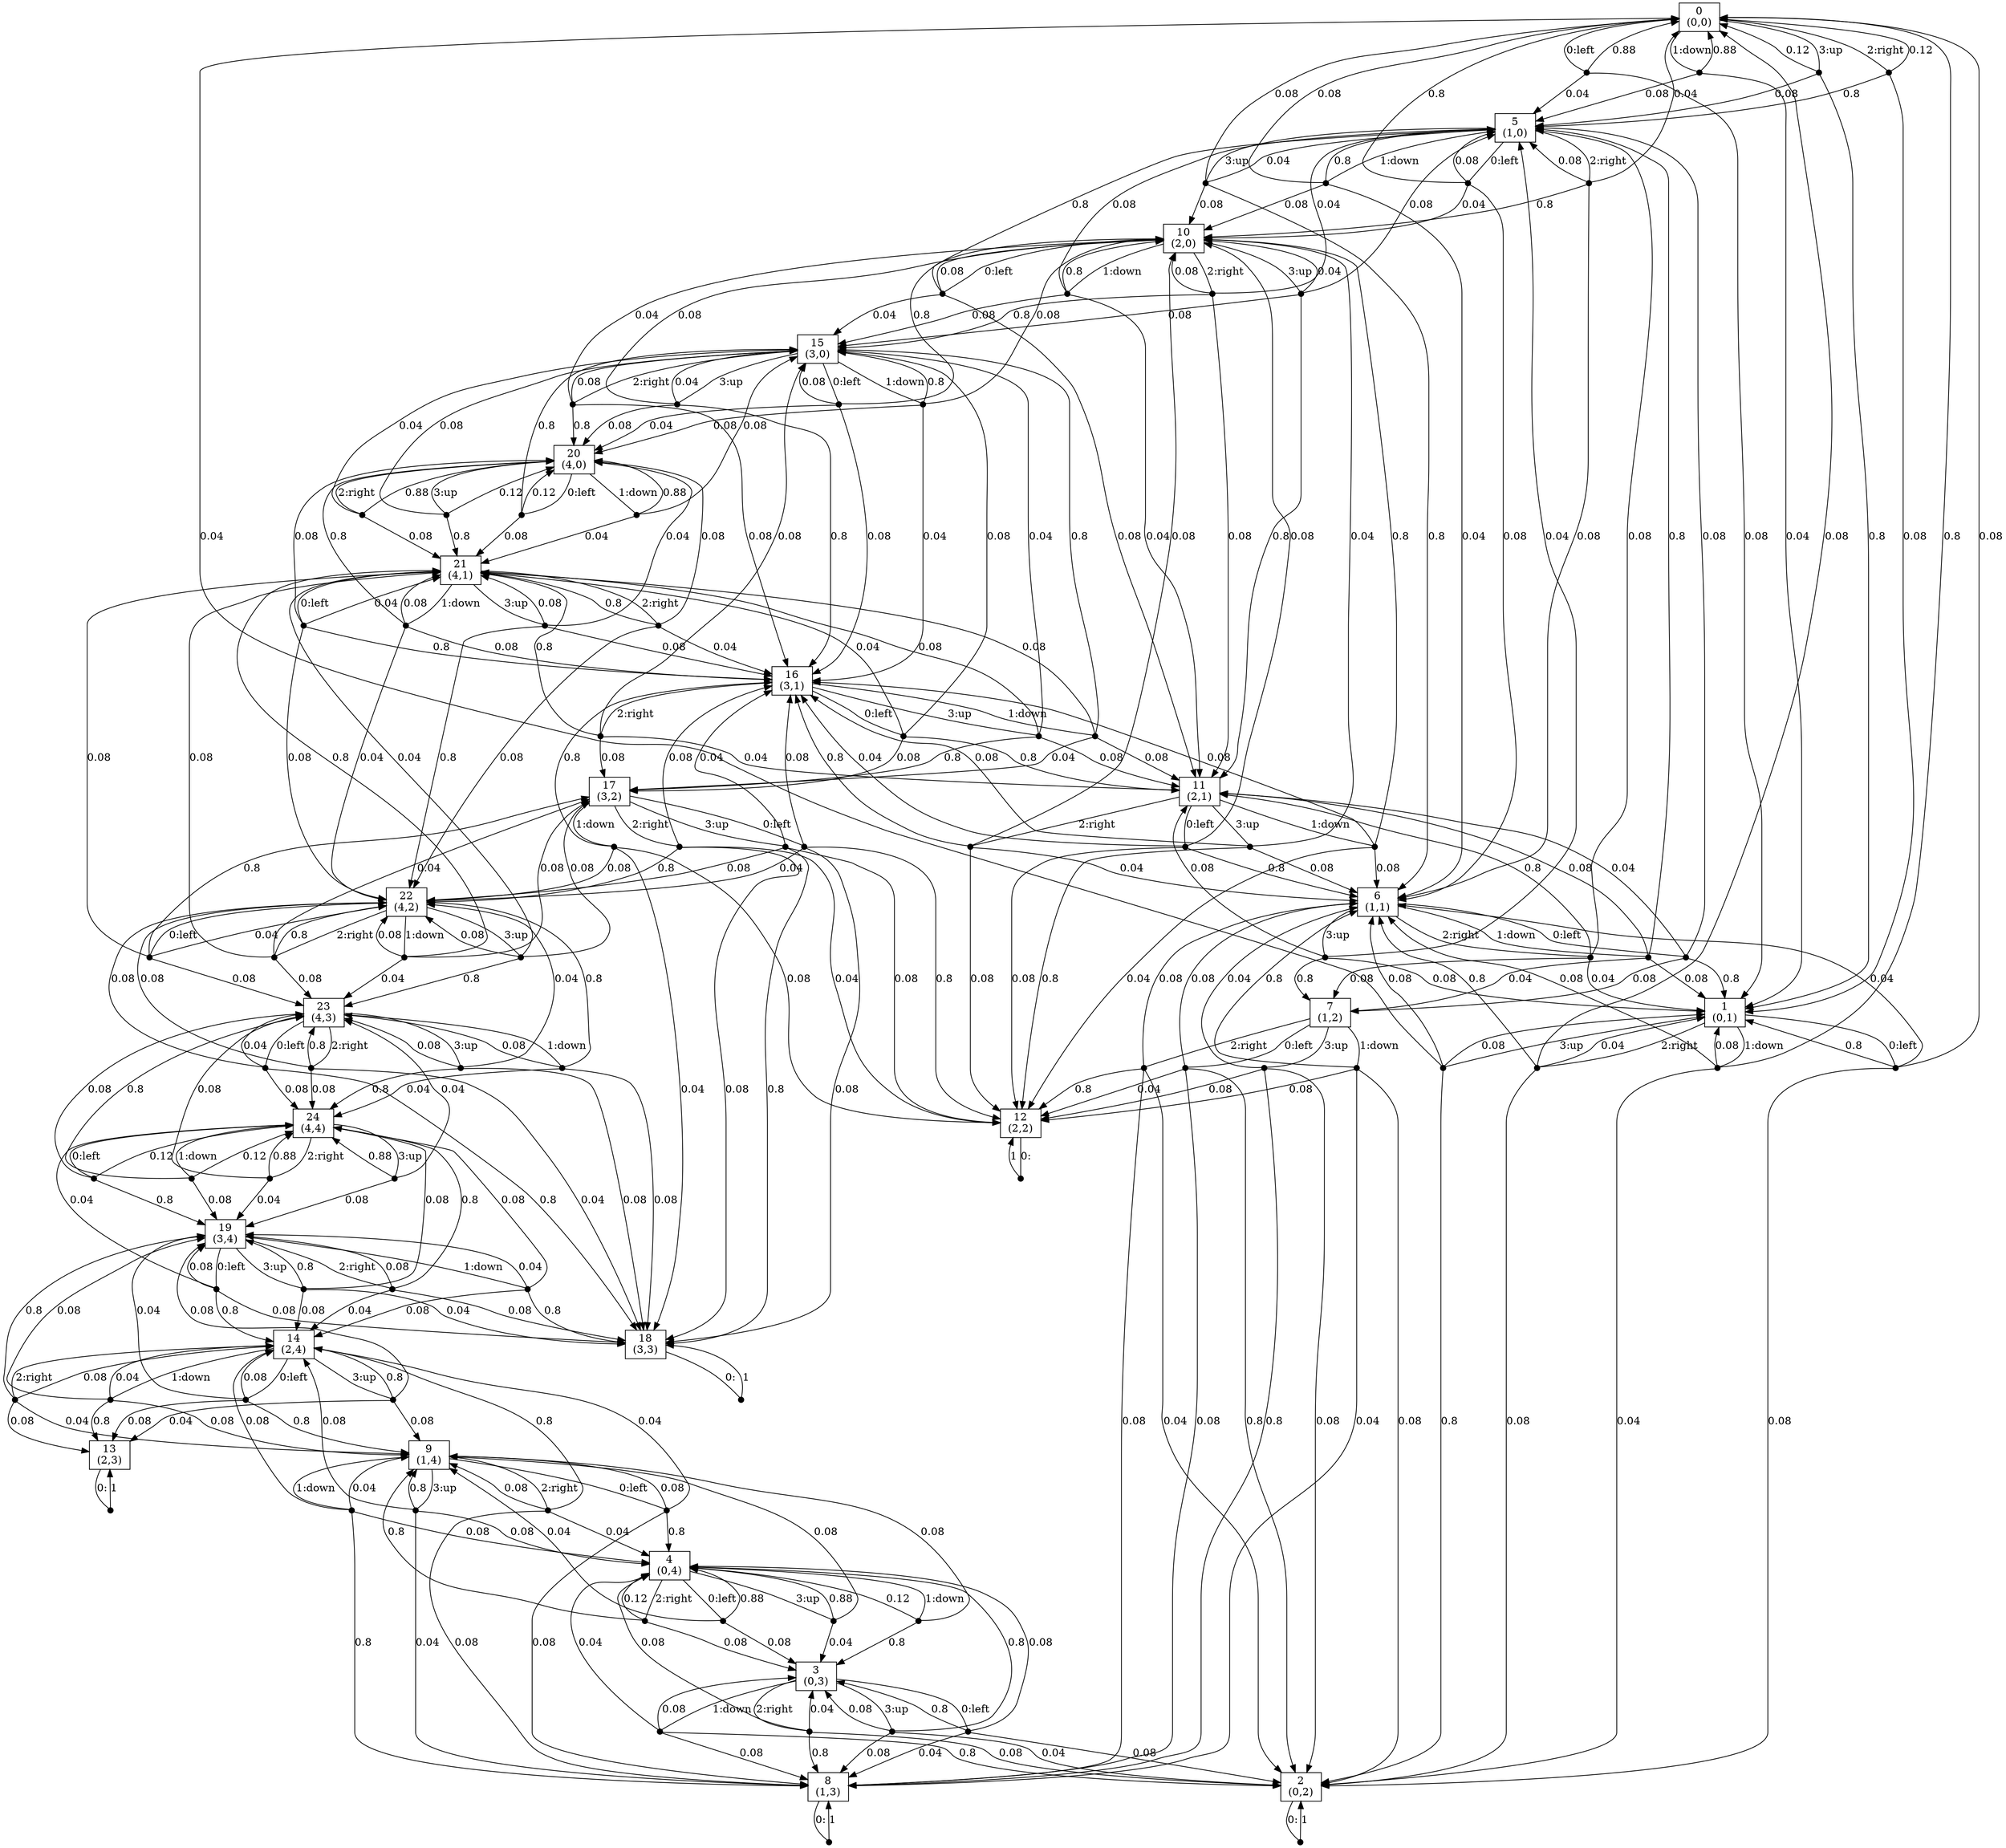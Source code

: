 digraph S {
node [shape=box];
0 -> n0_0 [ arrowhead=none,label="0:left" ];
n0_0 [ shape=point,width=0.1,height=0.1,label="" ];
n0_0 -> 0 [ label="0.88" ];
n0_0 -> 1 [ label="0.08" ];
n0_0 -> 5 [ label="0.04" ];
0 -> n0_1 [ arrowhead=none,label="1:down" ];
n0_1 [ shape=point,width=0.1,height=0.1,label="" ];
n0_1 -> 0 [ label="0.88" ];
n0_1 -> 1 [ label="0.04" ];
n0_1 -> 5 [ label="0.08" ];
0 -> n0_2 [ arrowhead=none,label="2:right" ];
n0_2 [ shape=point,width=0.1,height=0.1,label="" ];
n0_2 -> 0 [ label="0.12" ];
n0_2 -> 1 [ label="0.08" ];
n0_2 -> 5 [ label="0.8" ];
0 -> n0_3 [ arrowhead=none,label="3:up" ];
n0_3 [ shape=point,width=0.1,height=0.1,label="" ];
n0_3 -> 0 [ label="0.12" ];
n0_3 -> 1 [ label="0.8" ];
n0_3 -> 5 [ label="0.08" ];
1 -> n1_0 [ arrowhead=none,label="0:left" ];
n1_0 [ shape=point,width=0.1,height=0.1,label="" ];
n1_0 -> 0 [ label="0.08" ];
n1_0 -> 1 [ label="0.8" ];
n1_0 -> 2 [ label="0.08" ];
n1_0 -> 6 [ label="0.04" ];
1 -> n1_1 [ arrowhead=none,label="1:down" ];
n1_1 [ shape=point,width=0.1,height=0.1,label="" ];
n1_1 -> 0 [ label="0.8" ];
n1_1 -> 1 [ label="0.08" ];
n1_1 -> 2 [ label="0.04" ];
n1_1 -> 6 [ label="0.08" ];
1 -> n1_2 [ arrowhead=none,label="2:right" ];
n1_2 [ shape=point,width=0.1,height=0.1,label="" ];
n1_2 -> 0 [ label="0.08" ];
n1_2 -> 1 [ label="0.04" ];
n1_2 -> 2 [ label="0.08" ];
n1_2 -> 6 [ label="0.8" ];
1 -> n1_3 [ arrowhead=none,label="3:up" ];
n1_3 [ shape=point,width=0.1,height=0.1,label="" ];
n1_3 -> 0 [ label="0.04" ];
n1_3 -> 1 [ label="0.08" ];
n1_3 -> 2 [ label="0.8" ];
n1_3 -> 6 [ label="0.08" ];
2 -> n2_0 [ arrowhead=none,label="0:" ];
n2_0 [ shape=point,width=0.1,height=0.1,label="" ];
n2_0 -> 2 [ label="1" ];
3 -> n3_0 [ arrowhead=none,label="0:left" ];
n3_0 [ shape=point,width=0.1,height=0.1,label="" ];
n3_0 -> 2 [ label="0.08" ];
n3_0 -> 3 [ label="0.8" ];
n3_0 -> 4 [ label="0.08" ];
n3_0 -> 8 [ label="0.04" ];
3 -> n3_1 [ arrowhead=none,label="1:down" ];
n3_1 [ shape=point,width=0.1,height=0.1,label="" ];
n3_1 -> 2 [ label="0.8" ];
n3_1 -> 3 [ label="0.08" ];
n3_1 -> 4 [ label="0.04" ];
n3_1 -> 8 [ label="0.08" ];
3 -> n3_2 [ arrowhead=none,label="2:right" ];
n3_2 [ shape=point,width=0.1,height=0.1,label="" ];
n3_2 -> 2 [ label="0.08" ];
n3_2 -> 3 [ label="0.04" ];
n3_2 -> 4 [ label="0.08" ];
n3_2 -> 8 [ label="0.8" ];
3 -> n3_3 [ arrowhead=none,label="3:up" ];
n3_3 [ shape=point,width=0.1,height=0.1,label="" ];
n3_3 -> 2 [ label="0.04" ];
n3_3 -> 3 [ label="0.08" ];
n3_3 -> 4 [ label="0.8" ];
n3_3 -> 8 [ label="0.08" ];
4 -> n4_0 [ arrowhead=none,label="0:left" ];
n4_0 [ shape=point,width=0.1,height=0.1,label="" ];
n4_0 -> 3 [ label="0.08" ];
n4_0 -> 4 [ label="0.88" ];
n4_0 -> 9 [ label="0.04" ];
4 -> n4_1 [ arrowhead=none,label="1:down" ];
n4_1 [ shape=point,width=0.1,height=0.1,label="" ];
n4_1 -> 3 [ label="0.8" ];
n4_1 -> 4 [ label="0.12" ];
n4_1 -> 9 [ label="0.08" ];
4 -> n4_2 [ arrowhead=none,label="2:right" ];
n4_2 [ shape=point,width=0.1,height=0.1,label="" ];
n4_2 -> 3 [ label="0.08" ];
n4_2 -> 4 [ label="0.12" ];
n4_2 -> 9 [ label="0.8" ];
4 -> n4_3 [ arrowhead=none,label="3:up" ];
n4_3 [ shape=point,width=0.1,height=0.1,label="" ];
n4_3 -> 3 [ label="0.04" ];
n4_3 -> 4 [ label="0.88" ];
n4_3 -> 9 [ label="0.08" ];
5 -> n5_0 [ arrowhead=none,label="0:left" ];
n5_0 [ shape=point,width=0.1,height=0.1,label="" ];
n5_0 -> 0 [ label="0.8" ];
n5_0 -> 5 [ label="0.08" ];
n5_0 -> 6 [ label="0.08" ];
n5_0 -> 10 [ label="0.04" ];
5 -> n5_1 [ arrowhead=none,label="1:down" ];
n5_1 [ shape=point,width=0.1,height=0.1,label="" ];
n5_1 -> 0 [ label="0.08" ];
n5_1 -> 5 [ label="0.8" ];
n5_1 -> 6 [ label="0.04" ];
n5_1 -> 10 [ label="0.08" ];
5 -> n5_2 [ arrowhead=none,label="2:right" ];
n5_2 [ shape=point,width=0.1,height=0.1,label="" ];
n5_2 -> 0 [ label="0.04" ];
n5_2 -> 5 [ label="0.08" ];
n5_2 -> 6 [ label="0.08" ];
n5_2 -> 10 [ label="0.8" ];
5 -> n5_3 [ arrowhead=none,label="3:up" ];
n5_3 [ shape=point,width=0.1,height=0.1,label="" ];
n5_3 -> 0 [ label="0.08" ];
n5_3 -> 5 [ label="0.04" ];
n5_3 -> 6 [ label="0.8" ];
n5_3 -> 10 [ label="0.08" ];
6 -> n6_0 [ arrowhead=none,label="0:left" ];
n6_0 [ shape=point,width=0.1,height=0.1,label="" ];
n6_0 -> 1 [ label="0.8" ];
n6_0 -> 5 [ label="0.08" ];
n6_0 -> 7 [ label="0.08" ];
n6_0 -> 11 [ label="0.04" ];
6 -> n6_1 [ arrowhead=none,label="1:down" ];
n6_1 [ shape=point,width=0.1,height=0.1,label="" ];
n6_1 -> 1 [ label="0.08" ];
n6_1 -> 5 [ label="0.8" ];
n6_1 -> 7 [ label="0.04" ];
n6_1 -> 11 [ label="0.08" ];
6 -> n6_2 [ arrowhead=none,label="2:right" ];
n6_2 [ shape=point,width=0.1,height=0.1,label="" ];
n6_2 -> 1 [ label="0.04" ];
n6_2 -> 5 [ label="0.08" ];
n6_2 -> 7 [ label="0.08" ];
n6_2 -> 11 [ label="0.8" ];
6 -> n6_3 [ arrowhead=none,label="3:up" ];
n6_3 [ shape=point,width=0.1,height=0.1,label="" ];
n6_3 -> 1 [ label="0.08" ];
n6_3 -> 5 [ label="0.04" ];
n6_3 -> 7 [ label="0.8" ];
n6_3 -> 11 [ label="0.08" ];
7 -> n7_0 [ arrowhead=none,label="0:left" ];
n7_0 [ shape=point,width=0.1,height=0.1,label="" ];
n7_0 -> 2 [ label="0.8" ];
n7_0 -> 6 [ label="0.08" ];
n7_0 -> 8 [ label="0.08" ];
n7_0 -> 12 [ label="0.04" ];
7 -> n7_1 [ arrowhead=none,label="1:down" ];
n7_1 [ shape=point,width=0.1,height=0.1,label="" ];
n7_1 -> 2 [ label="0.08" ];
n7_1 -> 6 [ label="0.8" ];
n7_1 -> 8 [ label="0.04" ];
n7_1 -> 12 [ label="0.08" ];
7 -> n7_2 [ arrowhead=none,label="2:right" ];
n7_2 [ shape=point,width=0.1,height=0.1,label="" ];
n7_2 -> 2 [ label="0.04" ];
n7_2 -> 6 [ label="0.08" ];
n7_2 -> 8 [ label="0.08" ];
n7_2 -> 12 [ label="0.8" ];
7 -> n7_3 [ arrowhead=none,label="3:up" ];
n7_3 [ shape=point,width=0.1,height=0.1,label="" ];
n7_3 -> 2 [ label="0.08" ];
n7_3 -> 6 [ label="0.04" ];
n7_3 -> 8 [ label="0.8" ];
n7_3 -> 12 [ label="0.08" ];
8 -> n8_0 [ arrowhead=none,label="0:" ];
n8_0 [ shape=point,width=0.1,height=0.1,label="" ];
n8_0 -> 8 [ label="1" ];
9 -> n9_0 [ arrowhead=none,label="0:left" ];
n9_0 [ shape=point,width=0.1,height=0.1,label="" ];
n9_0 -> 4 [ label="0.8" ];
n9_0 -> 8 [ label="0.08" ];
n9_0 -> 9 [ label="0.08" ];
n9_0 -> 14 [ label="0.04" ];
9 -> n9_1 [ arrowhead=none,label="1:down" ];
n9_1 [ shape=point,width=0.1,height=0.1,label="" ];
n9_1 -> 4 [ label="0.08" ];
n9_1 -> 8 [ label="0.8" ];
n9_1 -> 9 [ label="0.04" ];
n9_1 -> 14 [ label="0.08" ];
9 -> n9_2 [ arrowhead=none,label="2:right" ];
n9_2 [ shape=point,width=0.1,height=0.1,label="" ];
n9_2 -> 4 [ label="0.04" ];
n9_2 -> 8 [ label="0.08" ];
n9_2 -> 9 [ label="0.08" ];
n9_2 -> 14 [ label="0.8" ];
9 -> n9_3 [ arrowhead=none,label="3:up" ];
n9_3 [ shape=point,width=0.1,height=0.1,label="" ];
n9_3 -> 4 [ label="0.08" ];
n9_3 -> 8 [ label="0.04" ];
n9_3 -> 9 [ label="0.8" ];
n9_3 -> 14 [ label="0.08" ];
10 -> n10_0 [ arrowhead=none,label="0:left" ];
n10_0 [ shape=point,width=0.1,height=0.1,label="" ];
n10_0 -> 5 [ label="0.8" ];
n10_0 -> 10 [ label="0.08" ];
n10_0 -> 11 [ label="0.08" ];
n10_0 -> 15 [ label="0.04" ];
10 -> n10_1 [ arrowhead=none,label="1:down" ];
n10_1 [ shape=point,width=0.1,height=0.1,label="" ];
n10_1 -> 5 [ label="0.08" ];
n10_1 -> 10 [ label="0.8" ];
n10_1 -> 11 [ label="0.04" ];
n10_1 -> 15 [ label="0.08" ];
10 -> n10_2 [ arrowhead=none,label="2:right" ];
n10_2 [ shape=point,width=0.1,height=0.1,label="" ];
n10_2 -> 5 [ label="0.04" ];
n10_2 -> 10 [ label="0.08" ];
n10_2 -> 11 [ label="0.08" ];
n10_2 -> 15 [ label="0.8" ];
10 -> n10_3 [ arrowhead=none,label="3:up" ];
n10_3 [ shape=point,width=0.1,height=0.1,label="" ];
n10_3 -> 5 [ label="0.08" ];
n10_3 -> 10 [ label="0.04" ];
n10_3 -> 11 [ label="0.8" ];
n10_3 -> 15 [ label="0.08" ];
11 -> n11_0 [ arrowhead=none,label="0:left" ];
n11_0 [ shape=point,width=0.1,height=0.1,label="" ];
n11_0 -> 6 [ label="0.8" ];
n11_0 -> 10 [ label="0.08" ];
n11_0 -> 12 [ label="0.08" ];
n11_0 -> 16 [ label="0.04" ];
11 -> n11_1 [ arrowhead=none,label="1:down" ];
n11_1 [ shape=point,width=0.1,height=0.1,label="" ];
n11_1 -> 6 [ label="0.08" ];
n11_1 -> 10 [ label="0.8" ];
n11_1 -> 12 [ label="0.04" ];
n11_1 -> 16 [ label="0.08" ];
11 -> n11_2 [ arrowhead=none,label="2:right" ];
n11_2 [ shape=point,width=0.1,height=0.1,label="" ];
n11_2 -> 6 [ label="0.04" ];
n11_2 -> 10 [ label="0.08" ];
n11_2 -> 12 [ label="0.08" ];
n11_2 -> 16 [ label="0.8" ];
11 -> n11_3 [ arrowhead=none,label="3:up" ];
n11_3 [ shape=point,width=0.1,height=0.1,label="" ];
n11_3 -> 6 [ label="0.08" ];
n11_3 -> 10 [ label="0.04" ];
n11_3 -> 12 [ label="0.8" ];
n11_3 -> 16 [ label="0.08" ];
12 -> n12_0 [ arrowhead=none,label="0:" ];
n12_0 [ shape=point,width=0.1,height=0.1,label="" ];
n12_0 -> 12 [ label="1" ];
13 -> n13_0 [ arrowhead=none,label="0:" ];
n13_0 [ shape=point,width=0.1,height=0.1,label="" ];
n13_0 -> 13 [ label="1" ];
14 -> n14_0 [ arrowhead=none,label="0:left" ];
n14_0 [ shape=point,width=0.1,height=0.1,label="" ];
n14_0 -> 9 [ label="0.8" ];
n14_0 -> 13 [ label="0.08" ];
n14_0 -> 14 [ label="0.08" ];
n14_0 -> 19 [ label="0.04" ];
14 -> n14_1 [ arrowhead=none,label="1:down" ];
n14_1 [ shape=point,width=0.1,height=0.1,label="" ];
n14_1 -> 9 [ label="0.08" ];
n14_1 -> 13 [ label="0.8" ];
n14_1 -> 14 [ label="0.04" ];
n14_1 -> 19 [ label="0.08" ];
14 -> n14_2 [ arrowhead=none,label="2:right" ];
n14_2 [ shape=point,width=0.1,height=0.1,label="" ];
n14_2 -> 9 [ label="0.04" ];
n14_2 -> 13 [ label="0.08" ];
n14_2 -> 14 [ label="0.08" ];
n14_2 -> 19 [ label="0.8" ];
14 -> n14_3 [ arrowhead=none,label="3:up" ];
n14_3 [ shape=point,width=0.1,height=0.1,label="" ];
n14_3 -> 9 [ label="0.08" ];
n14_3 -> 13 [ label="0.04" ];
n14_3 -> 14 [ label="0.8" ];
n14_3 -> 19 [ label="0.08" ];
15 -> n15_0 [ arrowhead=none,label="0:left" ];
n15_0 [ shape=point,width=0.1,height=0.1,label="" ];
n15_0 -> 10 [ label="0.8" ];
n15_0 -> 15 [ label="0.08" ];
n15_0 -> 16 [ label="0.08" ];
n15_0 -> 20 [ label="0.04" ];
15 -> n15_1 [ arrowhead=none,label="1:down" ];
n15_1 [ shape=point,width=0.1,height=0.1,label="" ];
n15_1 -> 10 [ label="0.08" ];
n15_1 -> 15 [ label="0.8" ];
n15_1 -> 16 [ label="0.04" ];
n15_1 -> 20 [ label="0.08" ];
15 -> n15_2 [ arrowhead=none,label="2:right" ];
n15_2 [ shape=point,width=0.1,height=0.1,label="" ];
n15_2 -> 10 [ label="0.04" ];
n15_2 -> 15 [ label="0.08" ];
n15_2 -> 16 [ label="0.08" ];
n15_2 -> 20 [ label="0.8" ];
15 -> n15_3 [ arrowhead=none,label="3:up" ];
n15_3 [ shape=point,width=0.1,height=0.1,label="" ];
n15_3 -> 10 [ label="0.08" ];
n15_3 -> 15 [ label="0.04" ];
n15_3 -> 16 [ label="0.8" ];
n15_3 -> 20 [ label="0.08" ];
16 -> n16_0 [ arrowhead=none,label="0:left" ];
n16_0 [ shape=point,width=0.1,height=0.1,label="" ];
n16_0 -> 11 [ label="0.8" ];
n16_0 -> 15 [ label="0.08" ];
n16_0 -> 17 [ label="0.08" ];
n16_0 -> 21 [ label="0.04" ];
16 -> n16_1 [ arrowhead=none,label="1:down" ];
n16_1 [ shape=point,width=0.1,height=0.1,label="" ];
n16_1 -> 11 [ label="0.08" ];
n16_1 -> 15 [ label="0.8" ];
n16_1 -> 17 [ label="0.04" ];
n16_1 -> 21 [ label="0.08" ];
16 -> n16_2 [ arrowhead=none,label="2:right" ];
n16_2 [ shape=point,width=0.1,height=0.1,label="" ];
n16_2 -> 11 [ label="0.04" ];
n16_2 -> 15 [ label="0.08" ];
n16_2 -> 17 [ label="0.08" ];
n16_2 -> 21 [ label="0.8" ];
16 -> n16_3 [ arrowhead=none,label="3:up" ];
n16_3 [ shape=point,width=0.1,height=0.1,label="" ];
n16_3 -> 11 [ label="0.08" ];
n16_3 -> 15 [ label="0.04" ];
n16_3 -> 17 [ label="0.8" ];
n16_3 -> 21 [ label="0.08" ];
17 -> n17_0 [ arrowhead=none,label="0:left" ];
n17_0 [ shape=point,width=0.1,height=0.1,label="" ];
n17_0 -> 12 [ label="0.8" ];
n17_0 -> 16 [ label="0.08" ];
n17_0 -> 18 [ label="0.08" ];
n17_0 -> 22 [ label="0.04" ];
17 -> n17_1 [ arrowhead=none,label="1:down" ];
n17_1 [ shape=point,width=0.1,height=0.1,label="" ];
n17_1 -> 12 [ label="0.08" ];
n17_1 -> 16 [ label="0.8" ];
n17_1 -> 18 [ label="0.04" ];
n17_1 -> 22 [ label="0.08" ];
17 -> n17_2 [ arrowhead=none,label="2:right" ];
n17_2 [ shape=point,width=0.1,height=0.1,label="" ];
n17_2 -> 12 [ label="0.04" ];
n17_2 -> 16 [ label="0.08" ];
n17_2 -> 18 [ label="0.08" ];
n17_2 -> 22 [ label="0.8" ];
17 -> n17_3 [ arrowhead=none,label="3:up" ];
n17_3 [ shape=point,width=0.1,height=0.1,label="" ];
n17_3 -> 12 [ label="0.08" ];
n17_3 -> 16 [ label="0.04" ];
n17_3 -> 18 [ label="0.8" ];
n17_3 -> 22 [ label="0.08" ];
18 -> n18_0 [ arrowhead=none,label="0:" ];
n18_0 [ shape=point,width=0.1,height=0.1,label="" ];
n18_0 -> 18 [ label="1" ];
19 -> n19_0 [ arrowhead=none,label="0:left" ];
n19_0 [ shape=point,width=0.1,height=0.1,label="" ];
n19_0 -> 14 [ label="0.8" ];
n19_0 -> 18 [ label="0.08" ];
n19_0 -> 19 [ label="0.08" ];
n19_0 -> 24 [ label="0.04" ];
19 -> n19_1 [ arrowhead=none,label="1:down" ];
n19_1 [ shape=point,width=0.1,height=0.1,label="" ];
n19_1 -> 14 [ label="0.08" ];
n19_1 -> 18 [ label="0.8" ];
n19_1 -> 19 [ label="0.04" ];
n19_1 -> 24 [ label="0.08" ];
19 -> n19_2 [ arrowhead=none,label="2:right" ];
n19_2 [ shape=point,width=0.1,height=0.1,label="" ];
n19_2 -> 14 [ label="0.04" ];
n19_2 -> 18 [ label="0.08" ];
n19_2 -> 19 [ label="0.08" ];
n19_2 -> 24 [ label="0.8" ];
19 -> n19_3 [ arrowhead=none,label="3:up" ];
n19_3 [ shape=point,width=0.1,height=0.1,label="" ];
n19_3 -> 14 [ label="0.08" ];
n19_3 -> 18 [ label="0.04" ];
n19_3 -> 19 [ label="0.8" ];
n19_3 -> 24 [ label="0.08" ];
20 -> n20_0 [ arrowhead=none,label="0:left" ];
n20_0 [ shape=point,width=0.1,height=0.1,label="" ];
n20_0 -> 15 [ label="0.8" ];
n20_0 -> 20 [ label="0.12" ];
n20_0 -> 21 [ label="0.08" ];
20 -> n20_1 [ arrowhead=none,label="1:down" ];
n20_1 [ shape=point,width=0.1,height=0.1,label="" ];
n20_1 -> 15 [ label="0.08" ];
n20_1 -> 20 [ label="0.88" ];
n20_1 -> 21 [ label="0.04" ];
20 -> n20_2 [ arrowhead=none,label="2:right" ];
n20_2 [ shape=point,width=0.1,height=0.1,label="" ];
n20_2 -> 15 [ label="0.04" ];
n20_2 -> 20 [ label="0.88" ];
n20_2 -> 21 [ label="0.08" ];
20 -> n20_3 [ arrowhead=none,label="3:up" ];
n20_3 [ shape=point,width=0.1,height=0.1,label="" ];
n20_3 -> 15 [ label="0.08" ];
n20_3 -> 20 [ label="0.12" ];
n20_3 -> 21 [ label="0.8" ];
21 -> n21_0 [ arrowhead=none,label="0:left" ];
n21_0 [ shape=point,width=0.1,height=0.1,label="" ];
n21_0 -> 16 [ label="0.8" ];
n21_0 -> 20 [ label="0.08" ];
n21_0 -> 21 [ label="0.04" ];
n21_0 -> 22 [ label="0.08" ];
21 -> n21_1 [ arrowhead=none,label="1:down" ];
n21_1 [ shape=point,width=0.1,height=0.1,label="" ];
n21_1 -> 16 [ label="0.08" ];
n21_1 -> 20 [ label="0.8" ];
n21_1 -> 21 [ label="0.08" ];
n21_1 -> 22 [ label="0.04" ];
21 -> n21_2 [ arrowhead=none,label="2:right" ];
n21_2 [ shape=point,width=0.1,height=0.1,label="" ];
n21_2 -> 16 [ label="0.04" ];
n21_2 -> 20 [ label="0.08" ];
n21_2 -> 21 [ label="0.8" ];
n21_2 -> 22 [ label="0.08" ];
21 -> n21_3 [ arrowhead=none,label="3:up" ];
n21_3 [ shape=point,width=0.1,height=0.1,label="" ];
n21_3 -> 16 [ label="0.08" ];
n21_3 -> 20 [ label="0.04" ];
n21_3 -> 21 [ label="0.08" ];
n21_3 -> 22 [ label="0.8" ];
22 -> n22_0 [ arrowhead=none,label="0:left" ];
n22_0 [ shape=point,width=0.1,height=0.1,label="" ];
n22_0 -> 17 [ label="0.8" ];
n22_0 -> 21 [ label="0.08" ];
n22_0 -> 22 [ label="0.04" ];
n22_0 -> 23 [ label="0.08" ];
22 -> n22_1 [ arrowhead=none,label="1:down" ];
n22_1 [ shape=point,width=0.1,height=0.1,label="" ];
n22_1 -> 17 [ label="0.08" ];
n22_1 -> 21 [ label="0.8" ];
n22_1 -> 22 [ label="0.08" ];
n22_1 -> 23 [ label="0.04" ];
22 -> n22_2 [ arrowhead=none,label="2:right" ];
n22_2 [ shape=point,width=0.1,height=0.1,label="" ];
n22_2 -> 17 [ label="0.04" ];
n22_2 -> 21 [ label="0.08" ];
n22_2 -> 22 [ label="0.8" ];
n22_2 -> 23 [ label="0.08" ];
22 -> n22_3 [ arrowhead=none,label="3:up" ];
n22_3 [ shape=point,width=0.1,height=0.1,label="" ];
n22_3 -> 17 [ label="0.08" ];
n22_3 -> 21 [ label="0.04" ];
n22_3 -> 22 [ label="0.08" ];
n22_3 -> 23 [ label="0.8" ];
23 -> n23_0 [ arrowhead=none,label="0:left" ];
n23_0 [ shape=point,width=0.1,height=0.1,label="" ];
n23_0 -> 18 [ label="0.8" ];
n23_0 -> 22 [ label="0.08" ];
n23_0 -> 23 [ label="0.04" ];
n23_0 -> 24 [ label="0.08" ];
23 -> n23_1 [ arrowhead=none,label="1:down" ];
n23_1 [ shape=point,width=0.1,height=0.1,label="" ];
n23_1 -> 18 [ label="0.08" ];
n23_1 -> 22 [ label="0.8" ];
n23_1 -> 23 [ label="0.08" ];
n23_1 -> 24 [ label="0.04" ];
23 -> n23_2 [ arrowhead=none,label="2:right" ];
n23_2 [ shape=point,width=0.1,height=0.1,label="" ];
n23_2 -> 18 [ label="0.04" ];
n23_2 -> 22 [ label="0.08" ];
n23_2 -> 23 [ label="0.8" ];
n23_2 -> 24 [ label="0.08" ];
23 -> n23_3 [ arrowhead=none,label="3:up" ];
n23_3 [ shape=point,width=0.1,height=0.1,label="" ];
n23_3 -> 18 [ label="0.08" ];
n23_3 -> 22 [ label="0.04" ];
n23_3 -> 23 [ label="0.08" ];
n23_3 -> 24 [ label="0.8" ];
24 -> n24_0 [ arrowhead=none,label="0:left" ];
n24_0 [ shape=point,width=0.1,height=0.1,label="" ];
n24_0 -> 19 [ label="0.8" ];
n24_0 -> 23 [ label="0.08" ];
n24_0 -> 24 [ label="0.12" ];
24 -> n24_1 [ arrowhead=none,label="1:down" ];
n24_1 [ shape=point,width=0.1,height=0.1,label="" ];
n24_1 -> 19 [ label="0.08" ];
n24_1 -> 23 [ label="0.8" ];
n24_1 -> 24 [ label="0.12" ];
24 -> n24_2 [ arrowhead=none,label="2:right" ];
n24_2 [ shape=point,width=0.1,height=0.1,label="" ];
n24_2 -> 19 [ label="0.04" ];
n24_2 -> 23 [ label="0.08" ];
n24_2 -> 24 [ label="0.88" ];
24 -> n24_3 [ arrowhead=none,label="3:up" ];
n24_3 [ shape=point,width=0.1,height=0.1,label="" ];
n24_3 -> 19 [ label="0.08" ];
n24_3 -> 23 [ label="0.04" ];
n24_3 -> 24 [ label="0.88" ];
0 [label="0\n(0,0)"];
1 [label="1\n(0,1)"];
2 [label="2\n(0,2)"];
3 [label="3\n(0,3)"];
4 [label="4\n(0,4)"];
5 [label="5\n(1,0)"];
6 [label="6\n(1,1)"];
7 [label="7\n(1,2)"];
8 [label="8\n(1,3)"];
9 [label="9\n(1,4)"];
10 [label="10\n(2,0)"];
11 [label="11\n(2,1)"];
12 [label="12\n(2,2)"];
13 [label="13\n(2,3)"];
14 [label="14\n(2,4)"];
15 [label="15\n(3,0)"];
16 [label="16\n(3,1)"];
17 [label="17\n(3,2)"];
18 [label="18\n(3,3)"];
19 [label="19\n(3,4)"];
20 [label="20\n(4,0)"];
21 [label="21\n(4,1)"];
22 [label="22\n(4,2)"];
23 [label="23\n(4,3)"];
24 [label="24\n(4,4)"];
}
